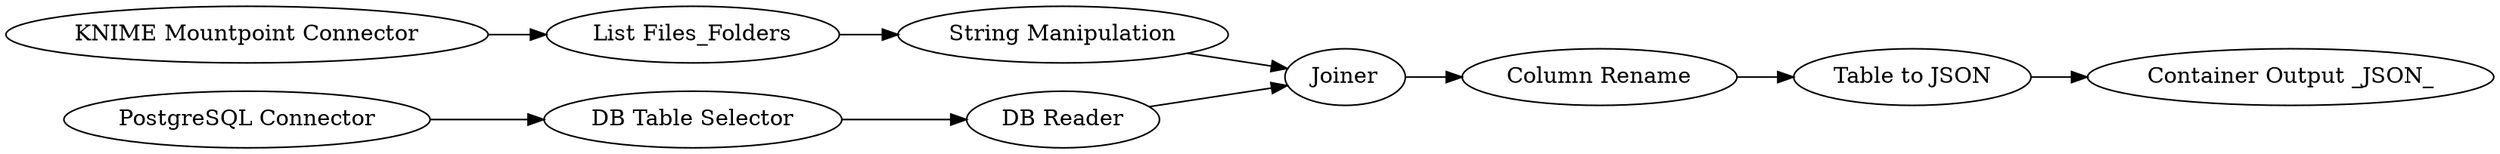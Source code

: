 digraph {
	1 [label="KNIME Mountpoint Connector"]
	2 [label="List Files_Folders"]
	3 [label="String Manipulation"]
	4 [label="Table to JSON"]
	5 [label="Container Output _JSON_"]
	6 [label="PostgreSQL Connector"]
	7 [label="DB Table Selector"]
	8 [label="DB Reader"]
	9 [label=Joiner]
	10 [label="Column Rename"]
	1 -> 2
	2 -> 3
	3 -> 9
	4 -> 5
	6 -> 7
	7 -> 8
	8 -> 9
	9 -> 10
	10 -> 4
	rankdir=LR
}
